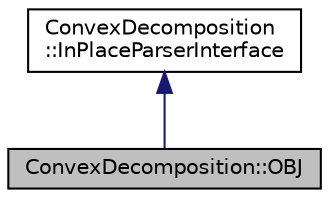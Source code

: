 digraph "ConvexDecomposition::OBJ"
{
  edge [fontname="Helvetica",fontsize="10",labelfontname="Helvetica",labelfontsize="10"];
  node [fontname="Helvetica",fontsize="10",shape=record];
  Node1 [label="ConvexDecomposition::OBJ",height=0.2,width=0.4,color="black", fillcolor="grey75", style="filled", fontcolor="black"];
  Node2 -> Node1 [dir="back",color="midnightblue",fontsize="10",style="solid",fontname="Helvetica"];
  Node2 [label="ConvexDecomposition\l::InPlaceParserInterface",height=0.2,width=0.4,color="black", fillcolor="white", style="filled",URL="$class_convex_decomposition_1_1_in_place_parser_interface.html"];
}
